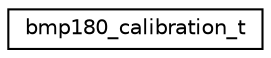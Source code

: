 digraph "Graphical Class Hierarchy"
{
 // LATEX_PDF_SIZE
  edge [fontname="Helvetica",fontsize="10",labelfontname="Helvetica",labelfontsize="10"];
  node [fontname="Helvetica",fontsize="10",shape=record];
  rankdir="LR";
  Node0 [label="bmp180_calibration_t",height=0.2,width=0.4,color="black", fillcolor="white", style="filled",URL="$structbmp180__calibration__t.html",tooltip="Calibration struct for the BMP180 sensor."];
}
